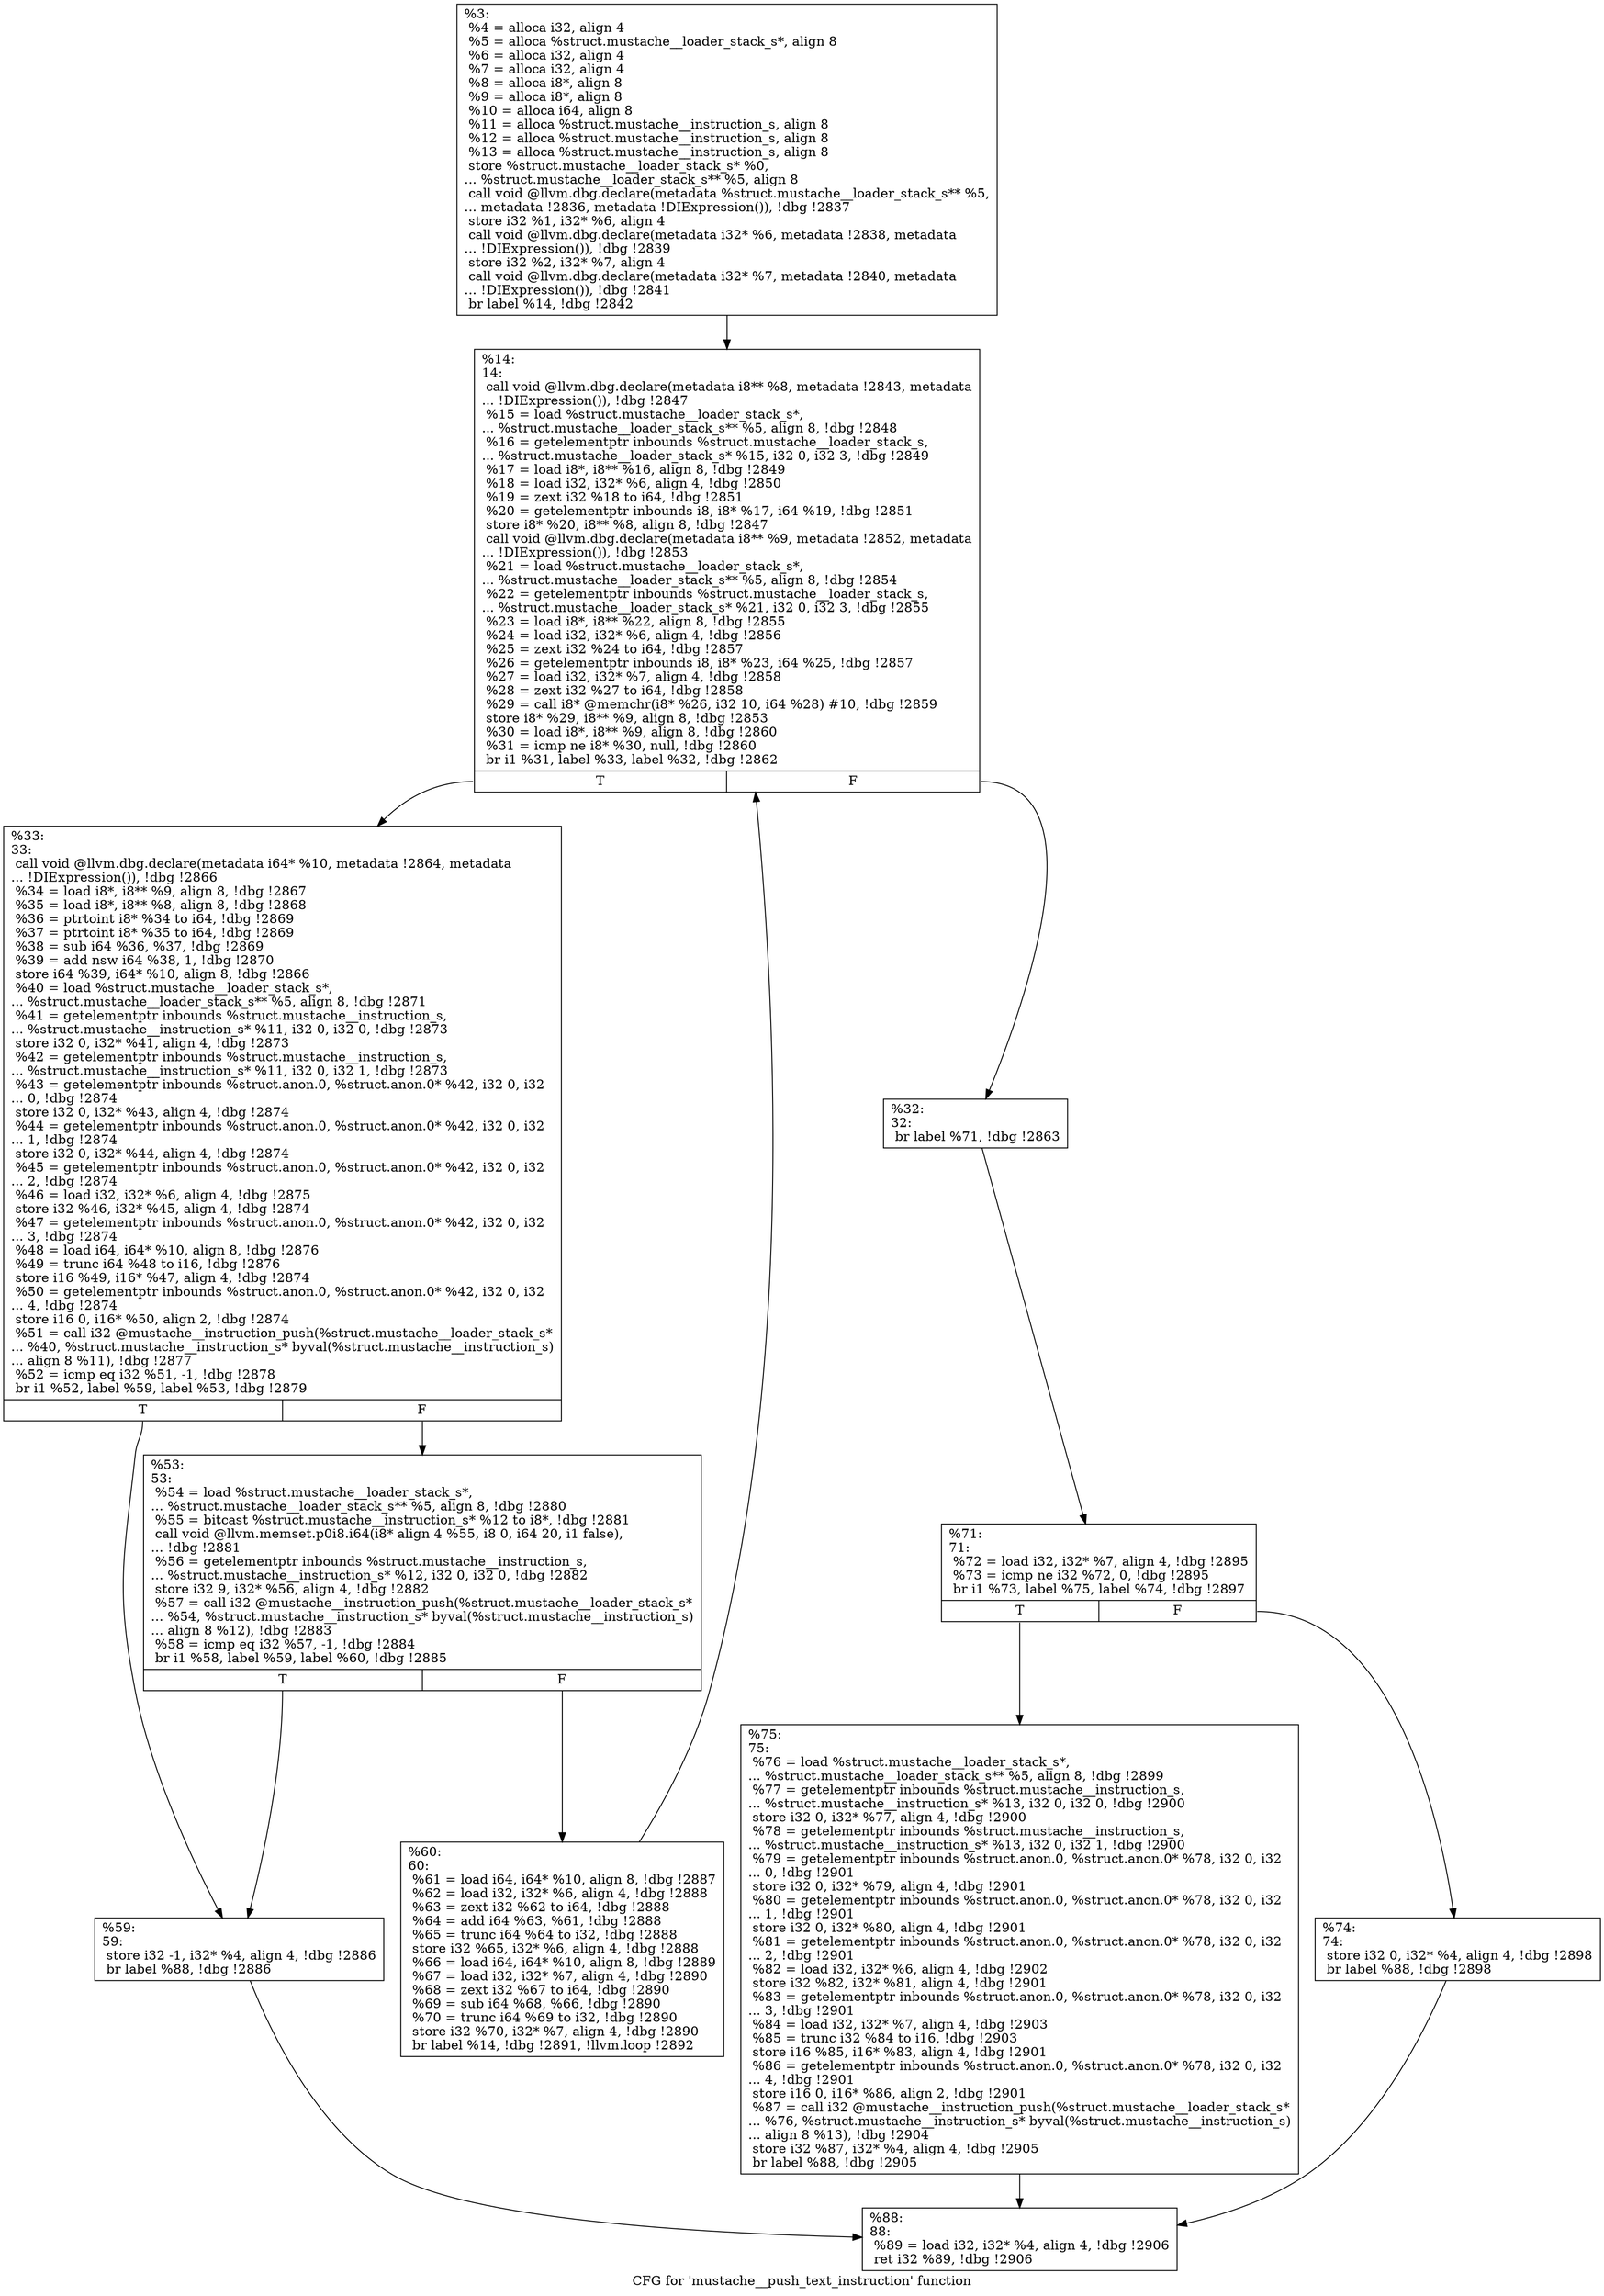 digraph "CFG for 'mustache__push_text_instruction' function" {
	label="CFG for 'mustache__push_text_instruction' function";

	Node0x556851f9bd60 [shape=record,label="{%3:\l  %4 = alloca i32, align 4\l  %5 = alloca %struct.mustache__loader_stack_s*, align 8\l  %6 = alloca i32, align 4\l  %7 = alloca i32, align 4\l  %8 = alloca i8*, align 8\l  %9 = alloca i8*, align 8\l  %10 = alloca i64, align 8\l  %11 = alloca %struct.mustache__instruction_s, align 8\l  %12 = alloca %struct.mustache__instruction_s, align 8\l  %13 = alloca %struct.mustache__instruction_s, align 8\l  store %struct.mustache__loader_stack_s* %0,\l... %struct.mustache__loader_stack_s** %5, align 8\l  call void @llvm.dbg.declare(metadata %struct.mustache__loader_stack_s** %5,\l... metadata !2836, metadata !DIExpression()), !dbg !2837\l  store i32 %1, i32* %6, align 4\l  call void @llvm.dbg.declare(metadata i32* %6, metadata !2838, metadata\l... !DIExpression()), !dbg !2839\l  store i32 %2, i32* %7, align 4\l  call void @llvm.dbg.declare(metadata i32* %7, metadata !2840, metadata\l... !DIExpression()), !dbg !2841\l  br label %14, !dbg !2842\l}"];
	Node0x556851f9bd60 -> Node0x556851fae480;
	Node0x556851fae480 [shape=record,label="{%14:\l14:                                               \l  call void @llvm.dbg.declare(metadata i8** %8, metadata !2843, metadata\l... !DIExpression()), !dbg !2847\l  %15 = load %struct.mustache__loader_stack_s*,\l... %struct.mustache__loader_stack_s** %5, align 8, !dbg !2848\l  %16 = getelementptr inbounds %struct.mustache__loader_stack_s,\l... %struct.mustache__loader_stack_s* %15, i32 0, i32 3, !dbg !2849\l  %17 = load i8*, i8** %16, align 8, !dbg !2849\l  %18 = load i32, i32* %6, align 4, !dbg !2850\l  %19 = zext i32 %18 to i64, !dbg !2851\l  %20 = getelementptr inbounds i8, i8* %17, i64 %19, !dbg !2851\l  store i8* %20, i8** %8, align 8, !dbg !2847\l  call void @llvm.dbg.declare(metadata i8** %9, metadata !2852, metadata\l... !DIExpression()), !dbg !2853\l  %21 = load %struct.mustache__loader_stack_s*,\l... %struct.mustache__loader_stack_s** %5, align 8, !dbg !2854\l  %22 = getelementptr inbounds %struct.mustache__loader_stack_s,\l... %struct.mustache__loader_stack_s* %21, i32 0, i32 3, !dbg !2855\l  %23 = load i8*, i8** %22, align 8, !dbg !2855\l  %24 = load i32, i32* %6, align 4, !dbg !2856\l  %25 = zext i32 %24 to i64, !dbg !2857\l  %26 = getelementptr inbounds i8, i8* %23, i64 %25, !dbg !2857\l  %27 = load i32, i32* %7, align 4, !dbg !2858\l  %28 = zext i32 %27 to i64, !dbg !2858\l  %29 = call i8* @memchr(i8* %26, i32 10, i64 %28) #10, !dbg !2859\l  store i8* %29, i8** %9, align 8, !dbg !2853\l  %30 = load i8*, i8** %9, align 8, !dbg !2860\l  %31 = icmp ne i8* %30, null, !dbg !2860\l  br i1 %31, label %33, label %32, !dbg !2862\l|{<s0>T|<s1>F}}"];
	Node0x556851fae480:s0 -> Node0x556851fae520;
	Node0x556851fae480:s1 -> Node0x556851fae4d0;
	Node0x556851fae4d0 [shape=record,label="{%32:\l32:                                               \l  br label %71, !dbg !2863\l}"];
	Node0x556851fae4d0 -> Node0x556851fae660;
	Node0x556851fae520 [shape=record,label="{%33:\l33:                                               \l  call void @llvm.dbg.declare(metadata i64* %10, metadata !2864, metadata\l... !DIExpression()), !dbg !2866\l  %34 = load i8*, i8** %9, align 8, !dbg !2867\l  %35 = load i8*, i8** %8, align 8, !dbg !2868\l  %36 = ptrtoint i8* %34 to i64, !dbg !2869\l  %37 = ptrtoint i8* %35 to i64, !dbg !2869\l  %38 = sub i64 %36, %37, !dbg !2869\l  %39 = add nsw i64 %38, 1, !dbg !2870\l  store i64 %39, i64* %10, align 8, !dbg !2866\l  %40 = load %struct.mustache__loader_stack_s*,\l... %struct.mustache__loader_stack_s** %5, align 8, !dbg !2871\l  %41 = getelementptr inbounds %struct.mustache__instruction_s,\l... %struct.mustache__instruction_s* %11, i32 0, i32 0, !dbg !2873\l  store i32 0, i32* %41, align 4, !dbg !2873\l  %42 = getelementptr inbounds %struct.mustache__instruction_s,\l... %struct.mustache__instruction_s* %11, i32 0, i32 1, !dbg !2873\l  %43 = getelementptr inbounds %struct.anon.0, %struct.anon.0* %42, i32 0, i32\l... 0, !dbg !2874\l  store i32 0, i32* %43, align 4, !dbg !2874\l  %44 = getelementptr inbounds %struct.anon.0, %struct.anon.0* %42, i32 0, i32\l... 1, !dbg !2874\l  store i32 0, i32* %44, align 4, !dbg !2874\l  %45 = getelementptr inbounds %struct.anon.0, %struct.anon.0* %42, i32 0, i32\l... 2, !dbg !2874\l  %46 = load i32, i32* %6, align 4, !dbg !2875\l  store i32 %46, i32* %45, align 4, !dbg !2874\l  %47 = getelementptr inbounds %struct.anon.0, %struct.anon.0* %42, i32 0, i32\l... 3, !dbg !2874\l  %48 = load i64, i64* %10, align 8, !dbg !2876\l  %49 = trunc i64 %48 to i16, !dbg !2876\l  store i16 %49, i16* %47, align 4, !dbg !2874\l  %50 = getelementptr inbounds %struct.anon.0, %struct.anon.0* %42, i32 0, i32\l... 4, !dbg !2874\l  store i16 0, i16* %50, align 2, !dbg !2874\l  %51 = call i32 @mustache__instruction_push(%struct.mustache__loader_stack_s*\l... %40, %struct.mustache__instruction_s* byval(%struct.mustache__instruction_s)\l... align 8 %11), !dbg !2877\l  %52 = icmp eq i32 %51, -1, !dbg !2878\l  br i1 %52, label %59, label %53, !dbg !2879\l|{<s0>T|<s1>F}}"];
	Node0x556851fae520:s0 -> Node0x556851fae5c0;
	Node0x556851fae520:s1 -> Node0x556851fae570;
	Node0x556851fae570 [shape=record,label="{%53:\l53:                                               \l  %54 = load %struct.mustache__loader_stack_s*,\l... %struct.mustache__loader_stack_s** %5, align 8, !dbg !2880\l  %55 = bitcast %struct.mustache__instruction_s* %12 to i8*, !dbg !2881\l  call void @llvm.memset.p0i8.i64(i8* align 4 %55, i8 0, i64 20, i1 false),\l... !dbg !2881\l  %56 = getelementptr inbounds %struct.mustache__instruction_s,\l... %struct.mustache__instruction_s* %12, i32 0, i32 0, !dbg !2882\l  store i32 9, i32* %56, align 4, !dbg !2882\l  %57 = call i32 @mustache__instruction_push(%struct.mustache__loader_stack_s*\l... %54, %struct.mustache__instruction_s* byval(%struct.mustache__instruction_s)\l... align 8 %12), !dbg !2883\l  %58 = icmp eq i32 %57, -1, !dbg !2884\l  br i1 %58, label %59, label %60, !dbg !2885\l|{<s0>T|<s1>F}}"];
	Node0x556851fae570:s0 -> Node0x556851fae5c0;
	Node0x556851fae570:s1 -> Node0x556851fae610;
	Node0x556851fae5c0 [shape=record,label="{%59:\l59:                                               \l  store i32 -1, i32* %4, align 4, !dbg !2886\l  br label %88, !dbg !2886\l}"];
	Node0x556851fae5c0 -> Node0x556851fae750;
	Node0x556851fae610 [shape=record,label="{%60:\l60:                                               \l  %61 = load i64, i64* %10, align 8, !dbg !2887\l  %62 = load i32, i32* %6, align 4, !dbg !2888\l  %63 = zext i32 %62 to i64, !dbg !2888\l  %64 = add i64 %63, %61, !dbg !2888\l  %65 = trunc i64 %64 to i32, !dbg !2888\l  store i32 %65, i32* %6, align 4, !dbg !2888\l  %66 = load i64, i64* %10, align 8, !dbg !2889\l  %67 = load i32, i32* %7, align 4, !dbg !2890\l  %68 = zext i32 %67 to i64, !dbg !2890\l  %69 = sub i64 %68, %66, !dbg !2890\l  %70 = trunc i64 %69 to i32, !dbg !2890\l  store i32 %70, i32* %7, align 4, !dbg !2890\l  br label %14, !dbg !2891, !llvm.loop !2892\l}"];
	Node0x556851fae610 -> Node0x556851fae480;
	Node0x556851fae660 [shape=record,label="{%71:\l71:                                               \l  %72 = load i32, i32* %7, align 4, !dbg !2895\l  %73 = icmp ne i32 %72, 0, !dbg !2895\l  br i1 %73, label %75, label %74, !dbg !2897\l|{<s0>T|<s1>F}}"];
	Node0x556851fae660:s0 -> Node0x556851fae700;
	Node0x556851fae660:s1 -> Node0x556851fae6b0;
	Node0x556851fae6b0 [shape=record,label="{%74:\l74:                                               \l  store i32 0, i32* %4, align 4, !dbg !2898\l  br label %88, !dbg !2898\l}"];
	Node0x556851fae6b0 -> Node0x556851fae750;
	Node0x556851fae700 [shape=record,label="{%75:\l75:                                               \l  %76 = load %struct.mustache__loader_stack_s*,\l... %struct.mustache__loader_stack_s** %5, align 8, !dbg !2899\l  %77 = getelementptr inbounds %struct.mustache__instruction_s,\l... %struct.mustache__instruction_s* %13, i32 0, i32 0, !dbg !2900\l  store i32 0, i32* %77, align 4, !dbg !2900\l  %78 = getelementptr inbounds %struct.mustache__instruction_s,\l... %struct.mustache__instruction_s* %13, i32 0, i32 1, !dbg !2900\l  %79 = getelementptr inbounds %struct.anon.0, %struct.anon.0* %78, i32 0, i32\l... 0, !dbg !2901\l  store i32 0, i32* %79, align 4, !dbg !2901\l  %80 = getelementptr inbounds %struct.anon.0, %struct.anon.0* %78, i32 0, i32\l... 1, !dbg !2901\l  store i32 0, i32* %80, align 4, !dbg !2901\l  %81 = getelementptr inbounds %struct.anon.0, %struct.anon.0* %78, i32 0, i32\l... 2, !dbg !2901\l  %82 = load i32, i32* %6, align 4, !dbg !2902\l  store i32 %82, i32* %81, align 4, !dbg !2901\l  %83 = getelementptr inbounds %struct.anon.0, %struct.anon.0* %78, i32 0, i32\l... 3, !dbg !2901\l  %84 = load i32, i32* %7, align 4, !dbg !2903\l  %85 = trunc i32 %84 to i16, !dbg !2903\l  store i16 %85, i16* %83, align 4, !dbg !2901\l  %86 = getelementptr inbounds %struct.anon.0, %struct.anon.0* %78, i32 0, i32\l... 4, !dbg !2901\l  store i16 0, i16* %86, align 2, !dbg !2901\l  %87 = call i32 @mustache__instruction_push(%struct.mustache__loader_stack_s*\l... %76, %struct.mustache__instruction_s* byval(%struct.mustache__instruction_s)\l... align 8 %13), !dbg !2904\l  store i32 %87, i32* %4, align 4, !dbg !2905\l  br label %88, !dbg !2905\l}"];
	Node0x556851fae700 -> Node0x556851fae750;
	Node0x556851fae750 [shape=record,label="{%88:\l88:                                               \l  %89 = load i32, i32* %4, align 4, !dbg !2906\l  ret i32 %89, !dbg !2906\l}"];
}
